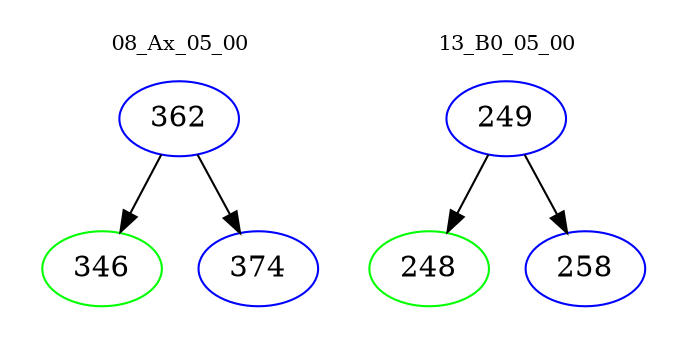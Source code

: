 digraph{
subgraph cluster_0 {
color = white
label = "08_Ax_05_00";
fontsize=10;
T0_362 [label="362", color="blue"]
T0_362 -> T0_346 [color="black"]
T0_346 [label="346", color="green"]
T0_362 -> T0_374 [color="black"]
T0_374 [label="374", color="blue"]
}
subgraph cluster_1 {
color = white
label = "13_B0_05_00";
fontsize=10;
T1_249 [label="249", color="blue"]
T1_249 -> T1_248 [color="black"]
T1_248 [label="248", color="green"]
T1_249 -> T1_258 [color="black"]
T1_258 [label="258", color="blue"]
}
}
